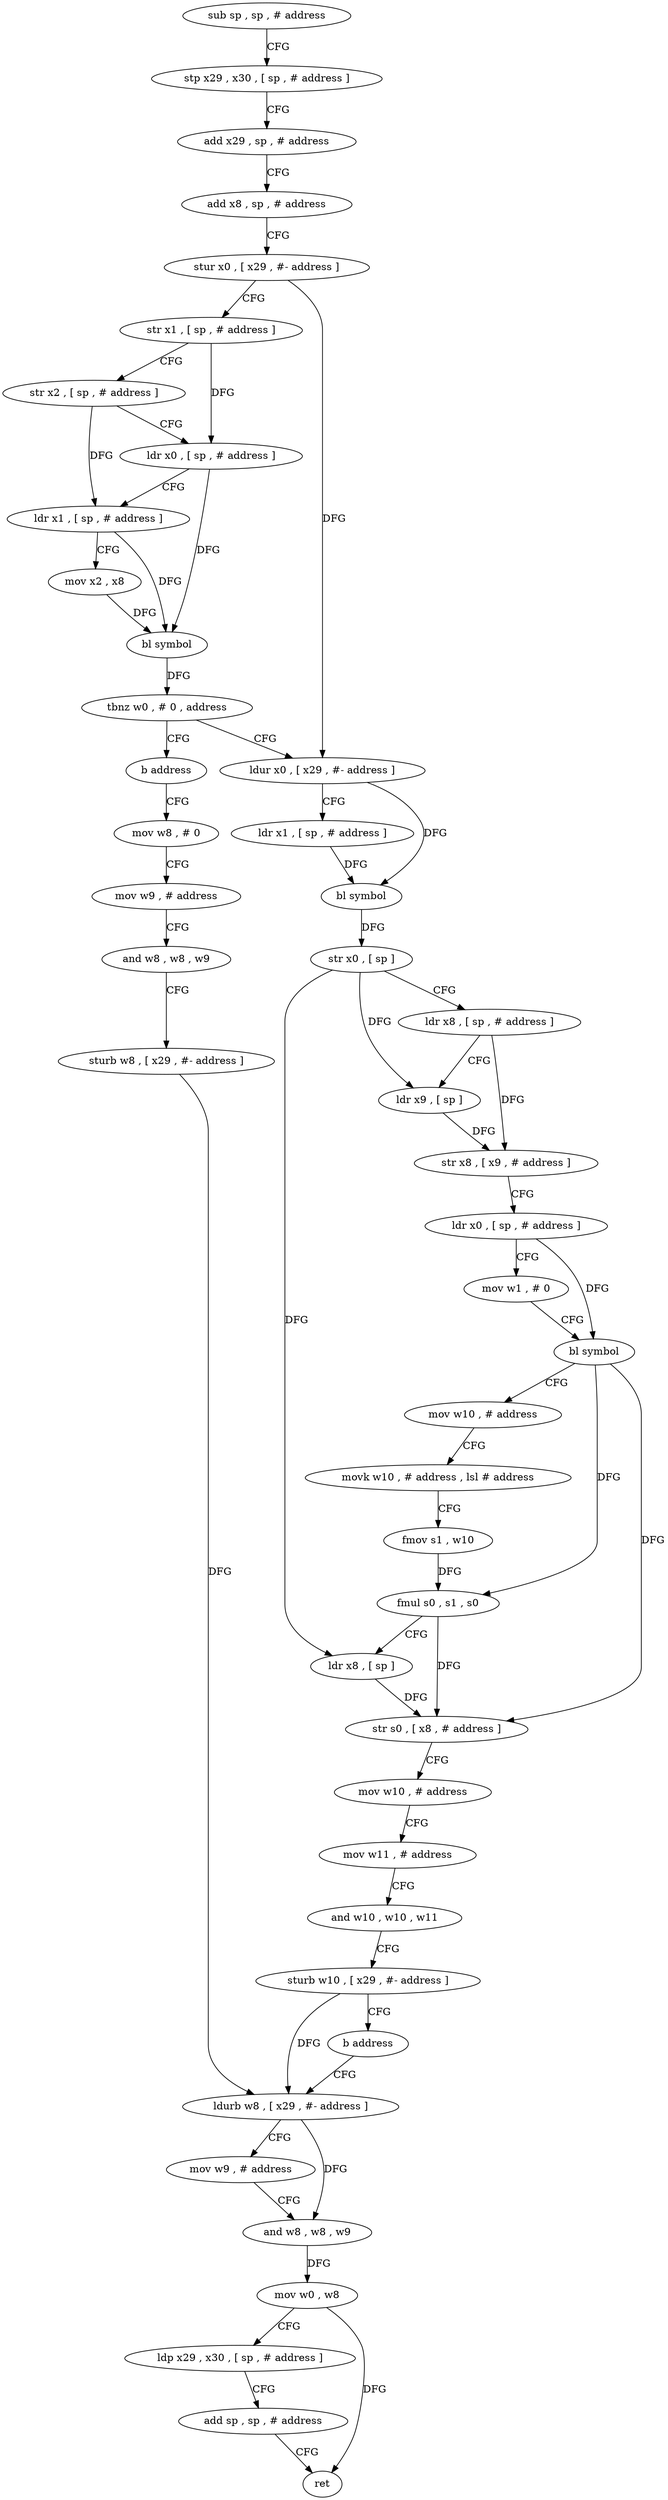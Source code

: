digraph "func" {
"4275888" [label = "sub sp , sp , # address" ]
"4275892" [label = "stp x29 , x30 , [ sp , # address ]" ]
"4275896" [label = "add x29 , sp , # address" ]
"4275900" [label = "add x8 , sp , # address" ]
"4275904" [label = "stur x0 , [ x29 , #- address ]" ]
"4275908" [label = "str x1 , [ sp , # address ]" ]
"4275912" [label = "str x2 , [ sp , # address ]" ]
"4275916" [label = "ldr x0 , [ sp , # address ]" ]
"4275920" [label = "ldr x1 , [ sp , # address ]" ]
"4275924" [label = "mov x2 , x8" ]
"4275928" [label = "bl symbol" ]
"4275932" [label = "tbnz w0 , # 0 , address" ]
"4275940" [label = "ldur x0 , [ x29 , #- address ]" ]
"4275936" [label = "b address" ]
"4275944" [label = "ldr x1 , [ sp , # address ]" ]
"4275948" [label = "bl symbol" ]
"4275952" [label = "str x0 , [ sp ]" ]
"4275956" [label = "ldr x8 , [ sp , # address ]" ]
"4275960" [label = "ldr x9 , [ sp ]" ]
"4275964" [label = "str x8 , [ x9 , # address ]" ]
"4275968" [label = "ldr x0 , [ sp , # address ]" ]
"4275972" [label = "mov w1 , # 0" ]
"4275976" [label = "bl symbol" ]
"4275980" [label = "mov w10 , # address" ]
"4275984" [label = "movk w10 , # address , lsl # address" ]
"4275988" [label = "fmov s1 , w10" ]
"4275992" [label = "fmul s0 , s1 , s0" ]
"4275996" [label = "ldr x8 , [ sp ]" ]
"4276000" [label = "str s0 , [ x8 , # address ]" ]
"4276004" [label = "mov w10 , # address" ]
"4276008" [label = "mov w11 , # address" ]
"4276012" [label = "and w10 , w10 , w11" ]
"4276016" [label = "sturb w10 , [ x29 , #- address ]" ]
"4276020" [label = "b address" ]
"4276040" [label = "ldurb w8 , [ x29 , #- address ]" ]
"4276024" [label = "mov w8 , # 0" ]
"4276044" [label = "mov w9 , # address" ]
"4276048" [label = "and w8 , w8 , w9" ]
"4276052" [label = "mov w0 , w8" ]
"4276056" [label = "ldp x29 , x30 , [ sp , # address ]" ]
"4276060" [label = "add sp , sp , # address" ]
"4276064" [label = "ret" ]
"4276028" [label = "mov w9 , # address" ]
"4276032" [label = "and w8 , w8 , w9" ]
"4276036" [label = "sturb w8 , [ x29 , #- address ]" ]
"4275888" -> "4275892" [ label = "CFG" ]
"4275892" -> "4275896" [ label = "CFG" ]
"4275896" -> "4275900" [ label = "CFG" ]
"4275900" -> "4275904" [ label = "CFG" ]
"4275904" -> "4275908" [ label = "CFG" ]
"4275904" -> "4275940" [ label = "DFG" ]
"4275908" -> "4275912" [ label = "CFG" ]
"4275908" -> "4275916" [ label = "DFG" ]
"4275912" -> "4275916" [ label = "CFG" ]
"4275912" -> "4275920" [ label = "DFG" ]
"4275916" -> "4275920" [ label = "CFG" ]
"4275916" -> "4275928" [ label = "DFG" ]
"4275920" -> "4275924" [ label = "CFG" ]
"4275920" -> "4275928" [ label = "DFG" ]
"4275924" -> "4275928" [ label = "DFG" ]
"4275928" -> "4275932" [ label = "DFG" ]
"4275932" -> "4275940" [ label = "CFG" ]
"4275932" -> "4275936" [ label = "CFG" ]
"4275940" -> "4275944" [ label = "CFG" ]
"4275940" -> "4275948" [ label = "DFG" ]
"4275936" -> "4276024" [ label = "CFG" ]
"4275944" -> "4275948" [ label = "DFG" ]
"4275948" -> "4275952" [ label = "DFG" ]
"4275952" -> "4275956" [ label = "CFG" ]
"4275952" -> "4275960" [ label = "DFG" ]
"4275952" -> "4275996" [ label = "DFG" ]
"4275956" -> "4275960" [ label = "CFG" ]
"4275956" -> "4275964" [ label = "DFG" ]
"4275960" -> "4275964" [ label = "DFG" ]
"4275964" -> "4275968" [ label = "CFG" ]
"4275968" -> "4275972" [ label = "CFG" ]
"4275968" -> "4275976" [ label = "DFG" ]
"4275972" -> "4275976" [ label = "CFG" ]
"4275976" -> "4275980" [ label = "CFG" ]
"4275976" -> "4275992" [ label = "DFG" ]
"4275976" -> "4276000" [ label = "DFG" ]
"4275980" -> "4275984" [ label = "CFG" ]
"4275984" -> "4275988" [ label = "CFG" ]
"4275988" -> "4275992" [ label = "DFG" ]
"4275992" -> "4275996" [ label = "CFG" ]
"4275992" -> "4276000" [ label = "DFG" ]
"4275996" -> "4276000" [ label = "DFG" ]
"4276000" -> "4276004" [ label = "CFG" ]
"4276004" -> "4276008" [ label = "CFG" ]
"4276008" -> "4276012" [ label = "CFG" ]
"4276012" -> "4276016" [ label = "CFG" ]
"4276016" -> "4276020" [ label = "CFG" ]
"4276016" -> "4276040" [ label = "DFG" ]
"4276020" -> "4276040" [ label = "CFG" ]
"4276040" -> "4276044" [ label = "CFG" ]
"4276040" -> "4276048" [ label = "DFG" ]
"4276024" -> "4276028" [ label = "CFG" ]
"4276044" -> "4276048" [ label = "CFG" ]
"4276048" -> "4276052" [ label = "DFG" ]
"4276052" -> "4276056" [ label = "CFG" ]
"4276052" -> "4276064" [ label = "DFG" ]
"4276056" -> "4276060" [ label = "CFG" ]
"4276060" -> "4276064" [ label = "CFG" ]
"4276028" -> "4276032" [ label = "CFG" ]
"4276032" -> "4276036" [ label = "CFG" ]
"4276036" -> "4276040" [ label = "DFG" ]
}
